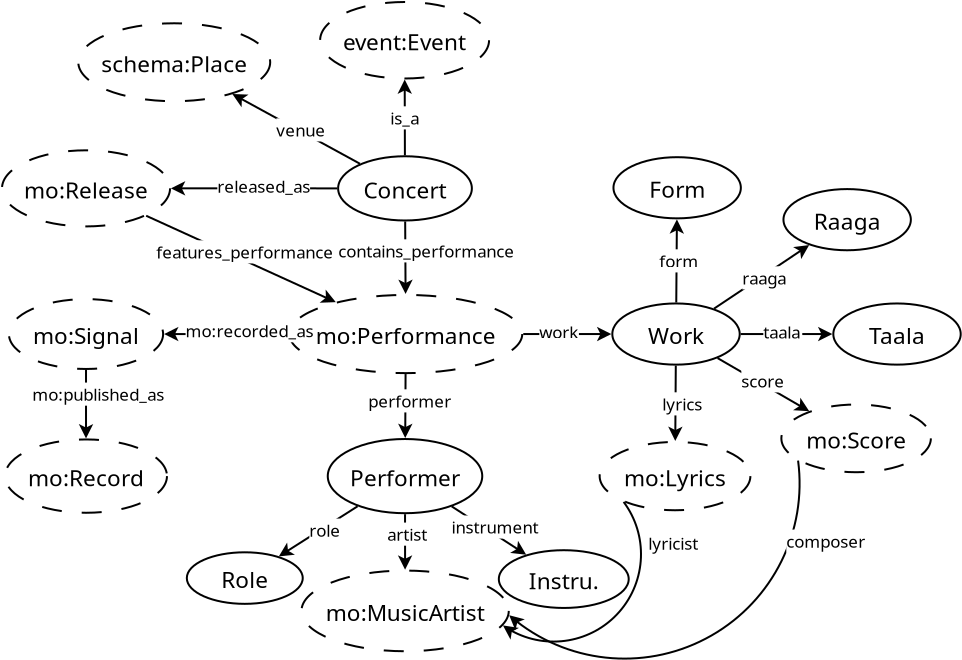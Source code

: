 <?xml version="1.0" encoding="UTF-8"?>
<dia:diagram xmlns:dia="http://www.lysator.liu.se/~alla/dia/">
  <dia:layer name="Background" visible="true" active="true">
    <dia:object type="Flowchart - Ellipse" version="0" id="O0">
      <dia:attribute name="obj_pos">
        <dia:point val="29.844,11.581"/>
      </dia:attribute>
      <dia:attribute name="obj_bb">
        <dia:rectangle val="29.794,11.531;36.333,14.724"/>
      </dia:attribute>
      <dia:attribute name="elem_corner">
        <dia:point val="29.844,11.581"/>
      </dia:attribute>
      <dia:attribute name="elem_width">
        <dia:real val="6.439"/>
      </dia:attribute>
      <dia:attribute name="elem_height">
        <dia:real val="3.093"/>
      </dia:attribute>
      <dia:attribute name="border_width">
        <dia:real val="0.1"/>
      </dia:attribute>
      <dia:attribute name="show_background">
        <dia:boolean val="true"/>
      </dia:attribute>
      <dia:attribute name="padding">
        <dia:real val="0.354"/>
      </dia:attribute>
      <dia:attribute name="text">
        <dia:composite type="text">
          <dia:attribute name="string">
            <dia:string>#Concert#</dia:string>
          </dia:attribute>
          <dia:attribute name="font">
            <dia:font family="Linux Libertine" style="0" name="Courier"/>
          </dia:attribute>
          <dia:attribute name="height">
            <dia:real val="1.411"/>
          </dia:attribute>
          <dia:attribute name="pos">
            <dia:point val="33.063,13.432"/>
          </dia:attribute>
          <dia:attribute name="color">
            <dia:color val="#000000"/>
          </dia:attribute>
          <dia:attribute name="alignment">
            <dia:enum val="1"/>
          </dia:attribute>
        </dia:composite>
      </dia:attribute>
    </dia:object>
    <dia:object type="Flowchart - Ellipse" version="0" id="O1">
      <dia:attribute name="obj_pos">
        <dia:point val="29.515,25.81"/>
      </dia:attribute>
      <dia:attribute name="obj_bb">
        <dia:rectangle val="29.465,25.76;36.663,29.269"/>
      </dia:attribute>
      <dia:attribute name="elem_corner">
        <dia:point val="29.515,25.81"/>
      </dia:attribute>
      <dia:attribute name="elem_width">
        <dia:real val="7.098"/>
      </dia:attribute>
      <dia:attribute name="elem_height">
        <dia:real val="3.409"/>
      </dia:attribute>
      <dia:attribute name="border_width">
        <dia:real val="0.1"/>
      </dia:attribute>
      <dia:attribute name="show_background">
        <dia:boolean val="true"/>
      </dia:attribute>
      <dia:attribute name="padding">
        <dia:real val="0.354"/>
      </dia:attribute>
      <dia:attribute name="text">
        <dia:composite type="text">
          <dia:attribute name="string">
            <dia:string>#Performer#</dia:string>
          </dia:attribute>
          <dia:attribute name="font">
            <dia:font family="Linux Libertine" style="0" name="Courier"/>
          </dia:attribute>
          <dia:attribute name="height">
            <dia:real val="1.411"/>
          </dia:attribute>
          <dia:attribute name="pos">
            <dia:point val="33.064,27.819"/>
          </dia:attribute>
          <dia:attribute name="color">
            <dia:color val="#000000"/>
          </dia:attribute>
          <dia:attribute name="alignment">
            <dia:enum val="1"/>
          </dia:attribute>
        </dia:composite>
      </dia:attribute>
    </dia:object>
    <dia:object type="Flowchart - Ellipse" version="0" id="O2">
      <dia:attribute name="obj_pos">
        <dia:point val="13.38,18.72"/>
      </dia:attribute>
      <dia:attribute name="obj_bb">
        <dia:rectangle val="13.33,18.67;20.9,22.152"/>
      </dia:attribute>
      <dia:attribute name="elem_corner">
        <dia:point val="13.38,18.72"/>
      </dia:attribute>
      <dia:attribute name="elem_width">
        <dia:real val="7.469"/>
      </dia:attribute>
      <dia:attribute name="elem_height">
        <dia:real val="3.383"/>
      </dia:attribute>
      <dia:attribute name="border_width">
        <dia:real val="0.1"/>
      </dia:attribute>
      <dia:attribute name="show_background">
        <dia:boolean val="true"/>
      </dia:attribute>
      <dia:attribute name="line_style">
        <dia:enum val="1"/>
      </dia:attribute>
      <dia:attribute name="padding">
        <dia:real val="0.354"/>
      </dia:attribute>
      <dia:attribute name="text">
        <dia:composite type="text">
          <dia:attribute name="string">
            <dia:string>#mo:Signal#</dia:string>
          </dia:attribute>
          <dia:attribute name="font">
            <dia:font family="Linux Libertine" style="0" name="Courier"/>
          </dia:attribute>
          <dia:attribute name="height">
            <dia:real val="1.411"/>
          </dia:attribute>
          <dia:attribute name="pos">
            <dia:point val="17.115,20.716"/>
          </dia:attribute>
          <dia:attribute name="color">
            <dia:color val="#000000"/>
          </dia:attribute>
          <dia:attribute name="alignment">
            <dia:enum val="1"/>
          </dia:attribute>
        </dia:composite>
      </dia:attribute>
    </dia:object>
    <dia:object type="Flowchart - Ellipse" version="0" id="O3">
      <dia:attribute name="obj_pos">
        <dia:point val="13.302,11.4"/>
      </dia:attribute>
      <dia:attribute name="obj_bb">
        <dia:rectangle val="13.252,11.351;20.978,14.904"/>
      </dia:attribute>
      <dia:attribute name="elem_corner">
        <dia:point val="13.302,11.4"/>
      </dia:attribute>
      <dia:attribute name="elem_width">
        <dia:real val="7.626"/>
      </dia:attribute>
      <dia:attribute name="elem_height">
        <dia:real val="3.454"/>
      </dia:attribute>
      <dia:attribute name="border_width">
        <dia:real val="0.1"/>
      </dia:attribute>
      <dia:attribute name="show_background">
        <dia:boolean val="true"/>
      </dia:attribute>
      <dia:attribute name="line_style">
        <dia:enum val="1"/>
      </dia:attribute>
      <dia:attribute name="padding">
        <dia:real val="0.354"/>
      </dia:attribute>
      <dia:attribute name="text">
        <dia:composite type="text">
          <dia:attribute name="string">
            <dia:string>#mo:Release#</dia:string>
          </dia:attribute>
          <dia:attribute name="font">
            <dia:font family="Linux Libertine" style="0" name="Courier"/>
          </dia:attribute>
          <dia:attribute name="height">
            <dia:real val="1.411"/>
          </dia:attribute>
          <dia:attribute name="pos">
            <dia:point val="17.115,13.432"/>
          </dia:attribute>
          <dia:attribute name="color">
            <dia:color val="#000000"/>
          </dia:attribute>
          <dia:attribute name="alignment">
            <dia:enum val="1"/>
          </dia:attribute>
        </dia:composite>
      </dia:attribute>
    </dia:object>
    <dia:object type="Flowchart - Ellipse" version="0" id="O4">
      <dia:attribute name="obj_pos">
        <dia:point val="42.83,25.823"/>
      </dia:attribute>
      <dia:attribute name="obj_bb">
        <dia:rectangle val="42.78,25.773;50.349,29.256"/>
      </dia:attribute>
      <dia:attribute name="elem_corner">
        <dia:point val="42.83,25.823"/>
      </dia:attribute>
      <dia:attribute name="elem_width">
        <dia:real val="7.469"/>
      </dia:attribute>
      <dia:attribute name="elem_height">
        <dia:real val="3.383"/>
      </dia:attribute>
      <dia:attribute name="border_width">
        <dia:real val="0.1"/>
      </dia:attribute>
      <dia:attribute name="show_background">
        <dia:boolean val="true"/>
      </dia:attribute>
      <dia:attribute name="line_style">
        <dia:enum val="1"/>
      </dia:attribute>
      <dia:attribute name="padding">
        <dia:real val="0.354"/>
      </dia:attribute>
      <dia:attribute name="text">
        <dia:composite type="text">
          <dia:attribute name="string">
            <dia:string>#mo:Lyrics#</dia:string>
          </dia:attribute>
          <dia:attribute name="font">
            <dia:font family="Linux Libertine" style="0" name="Courier"/>
          </dia:attribute>
          <dia:attribute name="height">
            <dia:real val="1.411"/>
          </dia:attribute>
          <dia:attribute name="pos">
            <dia:point val="46.565,27.819"/>
          </dia:attribute>
          <dia:attribute name="color">
            <dia:color val="#000000"/>
          </dia:attribute>
          <dia:attribute name="alignment">
            <dia:enum val="1"/>
          </dia:attribute>
        </dia:composite>
      </dia:attribute>
    </dia:object>
    <dia:object type="Flowchart - Ellipse" version="0" id="O5">
      <dia:attribute name="obj_pos">
        <dia:point val="51.885,23.936"/>
      </dia:attribute>
      <dia:attribute name="obj_bb">
        <dia:rectangle val="51.835,23.886;59.404,27.369"/>
      </dia:attribute>
      <dia:attribute name="elem_corner">
        <dia:point val="51.885,23.936"/>
      </dia:attribute>
      <dia:attribute name="elem_width">
        <dia:real val="7.469"/>
      </dia:attribute>
      <dia:attribute name="elem_height">
        <dia:real val="3.383"/>
      </dia:attribute>
      <dia:attribute name="border_width">
        <dia:real val="0.1"/>
      </dia:attribute>
      <dia:attribute name="show_background">
        <dia:boolean val="true"/>
      </dia:attribute>
      <dia:attribute name="line_style">
        <dia:enum val="1"/>
      </dia:attribute>
      <dia:attribute name="padding">
        <dia:real val="0.354"/>
      </dia:attribute>
      <dia:attribute name="text">
        <dia:composite type="text">
          <dia:attribute name="string">
            <dia:string>#mo:Score#</dia:string>
          </dia:attribute>
          <dia:attribute name="font">
            <dia:font family="Linux Libertine" style="0" name="Courier"/>
          </dia:attribute>
          <dia:attribute name="height">
            <dia:real val="1.411"/>
          </dia:attribute>
          <dia:attribute name="pos">
            <dia:point val="55.62,25.932"/>
          </dia:attribute>
          <dia:attribute name="color">
            <dia:color val="#000000"/>
          </dia:attribute>
          <dia:attribute name="alignment">
            <dia:enum val="1"/>
          </dia:attribute>
        </dia:composite>
      </dia:attribute>
    </dia:object>
    <dia:object type="Flowchart - Ellipse" version="0" id="O6">
      <dia:attribute name="obj_pos">
        <dia:point val="54.48,18.882"/>
      </dia:attribute>
      <dia:attribute name="obj_bb">
        <dia:rectangle val="54.43,18.832;60.899,21.991"/>
      </dia:attribute>
      <dia:attribute name="elem_corner">
        <dia:point val="54.48,18.882"/>
      </dia:attribute>
      <dia:attribute name="elem_width">
        <dia:real val="6.369"/>
      </dia:attribute>
      <dia:attribute name="elem_height">
        <dia:real val="3.059"/>
      </dia:attribute>
      <dia:attribute name="border_width">
        <dia:real val="0.1"/>
      </dia:attribute>
      <dia:attribute name="show_background">
        <dia:boolean val="true"/>
      </dia:attribute>
      <dia:attribute name="padding">
        <dia:real val="0.354"/>
      </dia:attribute>
      <dia:attribute name="text">
        <dia:composite type="text">
          <dia:attribute name="string">
            <dia:string>#Taala#</dia:string>
          </dia:attribute>
          <dia:attribute name="font">
            <dia:font family="Linux Libertine" style="0" name="Courier"/>
          </dia:attribute>
          <dia:attribute name="height">
            <dia:real val="1.411"/>
          </dia:attribute>
          <dia:attribute name="pos">
            <dia:point val="57.664,20.716"/>
          </dia:attribute>
          <dia:attribute name="color">
            <dia:color val="#000000"/>
          </dia:attribute>
          <dia:attribute name="alignment">
            <dia:enum val="1"/>
          </dia:attribute>
        </dia:composite>
      </dia:attribute>
    </dia:object>
    <dia:object type="Flowchart - Ellipse" version="0" id="O7">
      <dia:attribute name="obj_pos">
        <dia:point val="43.487,11.568"/>
      </dia:attribute>
      <dia:attribute name="obj_bb">
        <dia:rectangle val="43.437,11.518;49.906,14.677"/>
      </dia:attribute>
      <dia:attribute name="elem_corner">
        <dia:point val="43.487,11.568"/>
      </dia:attribute>
      <dia:attribute name="elem_width">
        <dia:real val="6.369"/>
      </dia:attribute>
      <dia:attribute name="elem_height">
        <dia:real val="3.059"/>
      </dia:attribute>
      <dia:attribute name="border_width">
        <dia:real val="0.1"/>
      </dia:attribute>
      <dia:attribute name="show_background">
        <dia:boolean val="true"/>
      </dia:attribute>
      <dia:attribute name="padding">
        <dia:real val="0.354"/>
      </dia:attribute>
      <dia:attribute name="text">
        <dia:composite type="text">
          <dia:attribute name="string">
            <dia:string>#Form#</dia:string>
          </dia:attribute>
          <dia:attribute name="font">
            <dia:font family="Linux Libertine" style="0" name="Courier"/>
          </dia:attribute>
          <dia:attribute name="height">
            <dia:real val="1.411"/>
          </dia:attribute>
          <dia:attribute name="pos">
            <dia:point val="46.672,13.402"/>
          </dia:attribute>
          <dia:attribute name="color">
            <dia:color val="#000000"/>
          </dia:attribute>
          <dia:attribute name="alignment">
            <dia:enum val="1"/>
          </dia:attribute>
        </dia:composite>
      </dia:attribute>
    </dia:object>
    <dia:object type="Flowchart - Ellipse" version="0" id="O8">
      <dia:attribute name="obj_pos">
        <dia:point val="51.987,13.163"/>
      </dia:attribute>
      <dia:attribute name="obj_bb">
        <dia:rectangle val="51.937,13.113;58.406,16.272"/>
      </dia:attribute>
      <dia:attribute name="elem_corner">
        <dia:point val="51.987,13.163"/>
      </dia:attribute>
      <dia:attribute name="elem_width">
        <dia:real val="6.369"/>
      </dia:attribute>
      <dia:attribute name="elem_height">
        <dia:real val="3.059"/>
      </dia:attribute>
      <dia:attribute name="border_width">
        <dia:real val="0.1"/>
      </dia:attribute>
      <dia:attribute name="show_background">
        <dia:boolean val="true"/>
      </dia:attribute>
      <dia:attribute name="padding">
        <dia:real val="0.354"/>
      </dia:attribute>
      <dia:attribute name="text">
        <dia:composite type="text">
          <dia:attribute name="string">
            <dia:string>#Raaga#</dia:string>
          </dia:attribute>
          <dia:attribute name="font">
            <dia:font family="Linux Libertine" style="0" name="Courier"/>
          </dia:attribute>
          <dia:attribute name="height">
            <dia:real val="1.411"/>
          </dia:attribute>
          <dia:attribute name="pos">
            <dia:point val="55.172,14.997"/>
          </dia:attribute>
          <dia:attribute name="color">
            <dia:color val="#000000"/>
          </dia:attribute>
          <dia:attribute name="alignment">
            <dia:enum val="1"/>
          </dia:attribute>
        </dia:composite>
      </dia:attribute>
    </dia:object>
    <dia:object type="Flowchart - Ellipse" version="0" id="O9">
      <dia:attribute name="obj_pos">
        <dia:point val="27.813,18.635"/>
      </dia:attribute>
      <dia:attribute name="obj_bb">
        <dia:rectangle val="27.763,18.585;38.443,22.237"/>
      </dia:attribute>
      <dia:attribute name="elem_corner">
        <dia:point val="27.813,18.635"/>
      </dia:attribute>
      <dia:attribute name="elem_width">
        <dia:real val="10.581"/>
      </dia:attribute>
      <dia:attribute name="elem_height">
        <dia:real val="3.552"/>
      </dia:attribute>
      <dia:attribute name="border_width">
        <dia:real val="0.1"/>
      </dia:attribute>
      <dia:attribute name="show_background">
        <dia:boolean val="true"/>
      </dia:attribute>
      <dia:attribute name="line_style">
        <dia:enum val="1"/>
      </dia:attribute>
      <dia:attribute name="padding">
        <dia:real val="0.354"/>
      </dia:attribute>
      <dia:attribute name="text">
        <dia:composite type="text">
          <dia:attribute name="string">
            <dia:string>#mo:Performance#</dia:string>
          </dia:attribute>
          <dia:attribute name="font">
            <dia:font family="Linux Libertine" style="0" name="Courier"/>
          </dia:attribute>
          <dia:attribute name="height">
            <dia:real val="1.411"/>
          </dia:attribute>
          <dia:attribute name="pos">
            <dia:point val="33.103,20.716"/>
          </dia:attribute>
          <dia:attribute name="color">
            <dia:color val="#000000"/>
          </dia:attribute>
          <dia:attribute name="alignment">
            <dia:enum val="1"/>
          </dia:attribute>
        </dia:composite>
      </dia:attribute>
    </dia:object>
    <dia:object type="Standard - Line" version="0" id="O10">
      <dia:attribute name="obj_pos">
        <dia:point val="33.072,14.722"/>
      </dia:attribute>
      <dia:attribute name="obj_bb">
        <dia:rectangle val="32.728,14.672;33.452,18.698"/>
      </dia:attribute>
      <dia:attribute name="conn_endpoints">
        <dia:point val="33.072,14.722"/>
        <dia:point val="33.093,18.586"/>
      </dia:attribute>
      <dia:attribute name="numcp">
        <dia:int val="1"/>
      </dia:attribute>
      <dia:attribute name="end_arrow">
        <dia:enum val="22"/>
      </dia:attribute>
      <dia:attribute name="end_arrow_length">
        <dia:real val="0.5"/>
      </dia:attribute>
      <dia:attribute name="end_arrow_width">
        <dia:real val="0.5"/>
      </dia:attribute>
      <dia:connections>
        <dia:connection handle="0" to="O0" connection="16"/>
        <dia:connection handle="1" to="O9" connection="16"/>
      </dia:connections>
    </dia:object>
    <dia:object type="Standard - Line" version="0" id="O11">
      <dia:attribute name="obj_pos">
        <dia:point val="33.093,22.236"/>
      </dia:attribute>
      <dia:attribute name="obj_bb">
        <dia:rectangle val="32.715,22.186;33.439,25.875"/>
      </dia:attribute>
      <dia:attribute name="conn_endpoints">
        <dia:point val="33.093,22.236"/>
        <dia:point val="33.074,25.763"/>
      </dia:attribute>
      <dia:attribute name="numcp">
        <dia:int val="1"/>
      </dia:attribute>
      <dia:attribute name="end_arrow">
        <dia:enum val="22"/>
      </dia:attribute>
      <dia:attribute name="end_arrow_length">
        <dia:real val="0.5"/>
      </dia:attribute>
      <dia:attribute name="end_arrow_width">
        <dia:real val="0.5"/>
      </dia:attribute>
      <dia:connections>
        <dia:connection handle="0" to="O9" connection="16"/>
        <dia:connection handle="1" to="O1" connection="16"/>
      </dia:connections>
    </dia:object>
    <dia:object type="Flowchart - Ellipse" version="0" id="O12">
      <dia:attribute name="obj_pos">
        <dia:point val="43.43,18.882"/>
      </dia:attribute>
      <dia:attribute name="obj_bb">
        <dia:rectangle val="43.38,18.832;49.849,21.991"/>
      </dia:attribute>
      <dia:attribute name="elem_corner">
        <dia:point val="43.43,18.882"/>
      </dia:attribute>
      <dia:attribute name="elem_width">
        <dia:real val="6.369"/>
      </dia:attribute>
      <dia:attribute name="elem_height">
        <dia:real val="3.059"/>
      </dia:attribute>
      <dia:attribute name="border_width">
        <dia:real val="0.1"/>
      </dia:attribute>
      <dia:attribute name="show_background">
        <dia:boolean val="true"/>
      </dia:attribute>
      <dia:attribute name="padding">
        <dia:real val="0.354"/>
      </dia:attribute>
      <dia:attribute name="text">
        <dia:composite type="text">
          <dia:attribute name="string">
            <dia:string>#Work#</dia:string>
          </dia:attribute>
          <dia:attribute name="font">
            <dia:font family="Linux Libertine" style="0" name="Courier"/>
          </dia:attribute>
          <dia:attribute name="height">
            <dia:real val="1.411"/>
          </dia:attribute>
          <dia:attribute name="pos">
            <dia:point val="46.614,20.716"/>
          </dia:attribute>
          <dia:attribute name="color">
            <dia:color val="#000000"/>
          </dia:attribute>
          <dia:attribute name="alignment">
            <dia:enum val="1"/>
          </dia:attribute>
        </dia:composite>
      </dia:attribute>
    </dia:object>
    <dia:object type="Standard - Line" version="0" id="O13">
      <dia:attribute name="obj_pos">
        <dia:point val="46.603,21.99"/>
      </dia:attribute>
      <dia:attribute name="obj_bb">
        <dia:rectangle val="46.219,21.94;46.943,25.885"/>
      </dia:attribute>
      <dia:attribute name="conn_endpoints">
        <dia:point val="46.603,21.99"/>
        <dia:point val="46.577,25.773"/>
      </dia:attribute>
      <dia:attribute name="numcp">
        <dia:int val="1"/>
      </dia:attribute>
      <dia:attribute name="end_arrow">
        <dia:enum val="22"/>
      </dia:attribute>
      <dia:attribute name="end_arrow_length">
        <dia:real val="0.5"/>
      </dia:attribute>
      <dia:attribute name="end_arrow_width">
        <dia:real val="0.5"/>
      </dia:attribute>
      <dia:connections>
        <dia:connection handle="0" to="O12" connection="16"/>
        <dia:connection handle="1" to="O4" connection="16"/>
      </dia:connections>
    </dia:object>
    <dia:object type="Standard - Line" version="0" id="O14">
      <dia:attribute name="obj_pos">
        <dia:point val="48.69,21.614"/>
      </dia:attribute>
      <dia:attribute name="obj_bb">
        <dia:rectangle val="48.622,21.545;53.375,24.34"/>
      </dia:attribute>
      <dia:attribute name="conn_endpoints">
        <dia:point val="48.69,21.614"/>
        <dia:point val="53.278,24.271"/>
      </dia:attribute>
      <dia:attribute name="numcp">
        <dia:int val="1"/>
      </dia:attribute>
      <dia:attribute name="end_arrow">
        <dia:enum val="22"/>
      </dia:attribute>
      <dia:attribute name="end_arrow_length">
        <dia:real val="0.5"/>
      </dia:attribute>
      <dia:attribute name="end_arrow_width">
        <dia:real val="0.5"/>
      </dia:attribute>
      <dia:connections>
        <dia:connection handle="0" to="O12" connection="16"/>
        <dia:connection handle="1" to="O5" connection="16"/>
      </dia:connections>
    </dia:object>
    <dia:object type="Standard - Line" version="0" id="O15">
      <dia:attribute name="obj_pos">
        <dia:point val="48.514,19.142"/>
      </dia:attribute>
      <dia:attribute name="obj_bb">
        <dia:rectangle val="48.445,15.892;53.365,19.211"/>
      </dia:attribute>
      <dia:attribute name="conn_endpoints">
        <dia:point val="48.514,19.142"/>
        <dia:point val="53.272,15.962"/>
      </dia:attribute>
      <dia:attribute name="numcp">
        <dia:int val="1"/>
      </dia:attribute>
      <dia:attribute name="end_arrow">
        <dia:enum val="22"/>
      </dia:attribute>
      <dia:attribute name="end_arrow_length">
        <dia:real val="0.5"/>
      </dia:attribute>
      <dia:attribute name="end_arrow_width">
        <dia:real val="0.5"/>
      </dia:attribute>
      <dia:connections>
        <dia:connection handle="0" to="O12" connection="16"/>
        <dia:connection handle="1" to="O8" connection="16"/>
      </dia:connections>
    </dia:object>
    <dia:object type="Standard - Line" version="0" id="O16">
      <dia:attribute name="obj_pos">
        <dia:point val="49.847,20.411"/>
      </dia:attribute>
      <dia:attribute name="obj_bb">
        <dia:rectangle val="49.797,20.049;54.543,20.773"/>
      </dia:attribute>
      <dia:attribute name="conn_endpoints">
        <dia:point val="49.847,20.411"/>
        <dia:point val="54.431,20.411"/>
      </dia:attribute>
      <dia:attribute name="numcp">
        <dia:int val="1"/>
      </dia:attribute>
      <dia:attribute name="end_arrow">
        <dia:enum val="22"/>
      </dia:attribute>
      <dia:attribute name="end_arrow_length">
        <dia:real val="0.5"/>
      </dia:attribute>
      <dia:attribute name="end_arrow_width">
        <dia:real val="0.5"/>
      </dia:attribute>
      <dia:connections>
        <dia:connection handle="0" to="O12" connection="16"/>
        <dia:connection handle="1" to="O6" connection="16"/>
      </dia:connections>
    </dia:object>
    <dia:object type="Standard - Line" version="0" id="O17">
      <dia:attribute name="obj_pos">
        <dia:point val="46.627,18.832"/>
      </dia:attribute>
      <dia:attribute name="obj_bb">
        <dia:rectangle val="46.293,14.565;47.016,18.882"/>
      </dia:attribute>
      <dia:attribute name="conn_endpoints">
        <dia:point val="46.627,18.832"/>
        <dia:point val="46.659,14.677"/>
      </dia:attribute>
      <dia:attribute name="numcp">
        <dia:int val="1"/>
      </dia:attribute>
      <dia:attribute name="end_arrow">
        <dia:enum val="22"/>
      </dia:attribute>
      <dia:attribute name="end_arrow_length">
        <dia:real val="0.5"/>
      </dia:attribute>
      <dia:attribute name="end_arrow_width">
        <dia:real val="0.5"/>
      </dia:attribute>
      <dia:connections>
        <dia:connection handle="0" to="O12" connection="16"/>
        <dia:connection handle="1" to="O7" connection="16"/>
      </dia:connections>
    </dia:object>
    <dia:object type="Standard - Line" version="0" id="O18">
      <dia:attribute name="obj_pos">
        <dia:point val="27.763,20.411"/>
      </dia:attribute>
      <dia:attribute name="obj_bb">
        <dia:rectangle val="20.788,20.049;27.813,20.773"/>
      </dia:attribute>
      <dia:attribute name="conn_endpoints">
        <dia:point val="27.763,20.411"/>
        <dia:point val="20.9,20.411"/>
      </dia:attribute>
      <dia:attribute name="numcp">
        <dia:int val="1"/>
      </dia:attribute>
      <dia:attribute name="end_arrow">
        <dia:enum val="22"/>
      </dia:attribute>
      <dia:attribute name="end_arrow_length">
        <dia:real val="0.5"/>
      </dia:attribute>
      <dia:attribute name="end_arrow_width">
        <dia:real val="0.5"/>
      </dia:attribute>
      <dia:connections>
        <dia:connection handle="0" to="O9" connection="16"/>
        <dia:connection handle="1" to="O2" connection="16"/>
      </dia:connections>
    </dia:object>
    <dia:object type="Standard - Line" version="0" id="O19">
      <dia:attribute name="obj_pos">
        <dia:point val="29.794,13.127"/>
      </dia:attribute>
      <dia:attribute name="obj_bb">
        <dia:rectangle val="20.866,12.765;29.844,13.489"/>
      </dia:attribute>
      <dia:attribute name="conn_endpoints">
        <dia:point val="29.794,13.127"/>
        <dia:point val="20.978,13.127"/>
      </dia:attribute>
      <dia:attribute name="numcp">
        <dia:int val="1"/>
      </dia:attribute>
      <dia:attribute name="end_arrow">
        <dia:enum val="22"/>
      </dia:attribute>
      <dia:attribute name="end_arrow_length">
        <dia:real val="0.5"/>
      </dia:attribute>
      <dia:attribute name="end_arrow_width">
        <dia:real val="0.5"/>
      </dia:attribute>
      <dia:connections>
        <dia:connection handle="0" to="O0" connection="16"/>
        <dia:connection handle="1" to="O3" connection="16"/>
      </dia:connections>
    </dia:object>
    <dia:object type="Standard - Line" version="0" id="O20">
      <dia:attribute name="obj_pos">
        <dia:point val="38.442,20.411"/>
      </dia:attribute>
      <dia:attribute name="obj_bb">
        <dia:rectangle val="38.392,20.049;43.491,20.773"/>
      </dia:attribute>
      <dia:attribute name="conn_endpoints">
        <dia:point val="38.442,20.411"/>
        <dia:point val="43.38,20.411"/>
      </dia:attribute>
      <dia:attribute name="numcp">
        <dia:int val="1"/>
      </dia:attribute>
      <dia:attribute name="end_arrow">
        <dia:enum val="22"/>
      </dia:attribute>
      <dia:attribute name="end_arrow_length">
        <dia:real val="0.5"/>
      </dia:attribute>
      <dia:attribute name="end_arrow_width">
        <dia:real val="0.5"/>
      </dia:attribute>
      <dia:connections>
        <dia:connection handle="0" to="O9" connection="16"/>
        <dia:connection handle="1" to="O12" connection="16"/>
      </dia:connections>
    </dia:object>
    <dia:object type="Flowchart - Ellipse" version="0" id="O21">
      <dia:attribute name="obj_pos">
        <dia:point val="13.38,25.823"/>
      </dia:attribute>
      <dia:attribute name="obj_bb">
        <dia:rectangle val="13.33,25.773;20.9,29.256"/>
      </dia:attribute>
      <dia:attribute name="elem_corner">
        <dia:point val="13.38,25.823"/>
      </dia:attribute>
      <dia:attribute name="elem_width">
        <dia:real val="7.469"/>
      </dia:attribute>
      <dia:attribute name="elem_height">
        <dia:real val="3.383"/>
      </dia:attribute>
      <dia:attribute name="border_width">
        <dia:real val="0.1"/>
      </dia:attribute>
      <dia:attribute name="show_background">
        <dia:boolean val="true"/>
      </dia:attribute>
      <dia:attribute name="line_style">
        <dia:enum val="1"/>
      </dia:attribute>
      <dia:attribute name="padding">
        <dia:real val="0.354"/>
      </dia:attribute>
      <dia:attribute name="text">
        <dia:composite type="text">
          <dia:attribute name="string">
            <dia:string>#mo:Record#</dia:string>
          </dia:attribute>
          <dia:attribute name="font">
            <dia:font family="Linux Libertine" style="0" name="Courier"/>
          </dia:attribute>
          <dia:attribute name="height">
            <dia:real val="1.411"/>
          </dia:attribute>
          <dia:attribute name="pos">
            <dia:point val="17.115,27.819"/>
          </dia:attribute>
          <dia:attribute name="color">
            <dia:color val="#000000"/>
          </dia:attribute>
          <dia:attribute name="alignment">
            <dia:enum val="1"/>
          </dia:attribute>
        </dia:composite>
      </dia:attribute>
    </dia:object>
    <dia:object type="Standard - Line" version="0" id="O22">
      <dia:attribute name="obj_pos">
        <dia:point val="17.115,22.153"/>
      </dia:attribute>
      <dia:attribute name="obj_bb">
        <dia:rectangle val="16.753,22.103;17.477,25.885"/>
      </dia:attribute>
      <dia:attribute name="conn_endpoints">
        <dia:point val="17.115,22.153"/>
        <dia:point val="17.115,25.773"/>
      </dia:attribute>
      <dia:attribute name="numcp">
        <dia:int val="1"/>
      </dia:attribute>
      <dia:attribute name="end_arrow">
        <dia:enum val="22"/>
      </dia:attribute>
      <dia:attribute name="end_arrow_length">
        <dia:real val="0.5"/>
      </dia:attribute>
      <dia:attribute name="end_arrow_width">
        <dia:real val="0.5"/>
      </dia:attribute>
      <dia:connections>
        <dia:connection handle="0" to="O2" connection="16"/>
        <dia:connection handle="1" to="O21" connection="16"/>
      </dia:connections>
    </dia:object>
    <dia:object type="Standard - Text" version="1" id="O23">
      <dia:attribute name="obj_pos">
        <dia:point val="22.093,20.574"/>
      </dia:attribute>
      <dia:attribute name="obj_bb">
        <dia:rectangle val="22.093,19.817;27.545,20.782"/>
      </dia:attribute>
      <dia:attribute name="text">
        <dia:composite type="text">
          <dia:attribute name="string">
            <dia:string>#mo:recorded_as#</dia:string>
          </dia:attribute>
          <dia:attribute name="font">
            <dia:font family="Linux Libertine" style="0" name="Courier"/>
          </dia:attribute>
          <dia:attribute name="height">
            <dia:real val="1.058"/>
          </dia:attribute>
          <dia:attribute name="pos">
            <dia:point val="22.093,20.574"/>
          </dia:attribute>
          <dia:attribute name="color">
            <dia:color val="#000000"/>
          </dia:attribute>
          <dia:attribute name="alignment">
            <dia:enum val="0"/>
          </dia:attribute>
        </dia:composite>
      </dia:attribute>
      <dia:attribute name="valign">
        <dia:enum val="3"/>
      </dia:attribute>
      <dia:attribute name="fill_color">
        <dia:color val="#ffffff"/>
      </dia:attribute>
      <dia:attribute name="show_background">
        <dia:boolean val="true"/>
      </dia:attribute>
    </dia:object>
    <dia:object type="Standard - Text" version="1" id="O24">
      <dia:attribute name="obj_pos">
        <dia:point val="14.43,23.743"/>
      </dia:attribute>
      <dia:attribute name="obj_bb">
        <dia:rectangle val="14.43,22.985;20.212,23.95"/>
      </dia:attribute>
      <dia:attribute name="text">
        <dia:composite type="text">
          <dia:attribute name="string">
            <dia:string>#mo:published_as#</dia:string>
          </dia:attribute>
          <dia:attribute name="font">
            <dia:font family="Linux Libertine" style="0" name="Courier"/>
          </dia:attribute>
          <dia:attribute name="height">
            <dia:real val="1.058"/>
          </dia:attribute>
          <dia:attribute name="pos">
            <dia:point val="14.43,23.743"/>
          </dia:attribute>
          <dia:attribute name="color">
            <dia:color val="#000000"/>
          </dia:attribute>
          <dia:attribute name="alignment">
            <dia:enum val="0"/>
          </dia:attribute>
        </dia:composite>
      </dia:attribute>
      <dia:attribute name="valign">
        <dia:enum val="3"/>
      </dia:attribute>
      <dia:attribute name="fill_color">
        <dia:color val="#ffffff"/>
      </dia:attribute>
      <dia:attribute name="show_background">
        <dia:boolean val="true"/>
      </dia:attribute>
    </dia:object>
    <dia:object type="Standard - Text" version="1" id="O25">
      <dia:attribute name="obj_pos">
        <dia:point val="23.68,13.343"/>
      </dia:attribute>
      <dia:attribute name="obj_bb">
        <dia:rectangle val="23.68,12.561;27.646,13.598"/>
      </dia:attribute>
      <dia:attribute name="text">
        <dia:composite type="text">
          <dia:attribute name="string">
            <dia:string>#released_as#</dia:string>
          </dia:attribute>
          <dia:attribute name="font">
            <dia:font family="Linux Libertine" style="0" name="Courier"/>
          </dia:attribute>
          <dia:attribute name="height">
            <dia:real val="1.058"/>
          </dia:attribute>
          <dia:attribute name="pos">
            <dia:point val="23.68,13.343"/>
          </dia:attribute>
          <dia:attribute name="color">
            <dia:color val="#000000"/>
          </dia:attribute>
          <dia:attribute name="alignment">
            <dia:enum val="0"/>
          </dia:attribute>
        </dia:composite>
      </dia:attribute>
      <dia:attribute name="valign">
        <dia:enum val="3"/>
      </dia:attribute>
      <dia:attribute name="fill_color">
        <dia:color val="#ffffff"/>
      </dia:attribute>
      <dia:attribute name="show_background">
        <dia:boolean val="true"/>
      </dia:attribute>
    </dia:object>
    <dia:object type="Flowchart - Ellipse" version="0" id="O26">
      <dia:attribute name="obj_pos">
        <dia:point val="29.118,3.944"/>
      </dia:attribute>
      <dia:attribute name="obj_bb">
        <dia:rectangle val="29.068,3.894;37.018,7.549"/>
      </dia:attribute>
      <dia:attribute name="elem_corner">
        <dia:point val="29.118,3.944"/>
      </dia:attribute>
      <dia:attribute name="elem_width">
        <dia:real val="7.851"/>
      </dia:attribute>
      <dia:attribute name="elem_height">
        <dia:real val="3.555"/>
      </dia:attribute>
      <dia:attribute name="border_width">
        <dia:real val="0.1"/>
      </dia:attribute>
      <dia:attribute name="show_background">
        <dia:boolean val="true"/>
      </dia:attribute>
      <dia:attribute name="line_style">
        <dia:enum val="1"/>
      </dia:attribute>
      <dia:attribute name="padding">
        <dia:real val="0.354"/>
      </dia:attribute>
      <dia:attribute name="text">
        <dia:composite type="text">
          <dia:attribute name="string">
            <dia:string>#event:Event#</dia:string>
          </dia:attribute>
          <dia:attribute name="font">
            <dia:font family="Linux Libertine" style="0" name="Courier"/>
          </dia:attribute>
          <dia:attribute name="height">
            <dia:real val="1.411"/>
          </dia:attribute>
          <dia:attribute name="pos">
            <dia:point val="33.043,6.026"/>
          </dia:attribute>
          <dia:attribute name="color">
            <dia:color val="#000000"/>
          </dia:attribute>
          <dia:attribute name="alignment">
            <dia:enum val="1"/>
          </dia:attribute>
        </dia:composite>
      </dia:attribute>
    </dia:object>
    <dia:object type="Standard - Line" version="0" id="O27">
      <dia:attribute name="obj_pos">
        <dia:point val="33.059,11.532"/>
      </dia:attribute>
      <dia:attribute name="obj_bb">
        <dia:rectangle val="32.688,7.437;33.411,11.582"/>
      </dia:attribute>
      <dia:attribute name="conn_endpoints">
        <dia:point val="33.059,11.532"/>
        <dia:point val="33.048,7.548"/>
      </dia:attribute>
      <dia:attribute name="numcp">
        <dia:int val="1"/>
      </dia:attribute>
      <dia:attribute name="end_arrow">
        <dia:enum val="22"/>
      </dia:attribute>
      <dia:attribute name="end_arrow_length">
        <dia:real val="0.5"/>
      </dia:attribute>
      <dia:attribute name="end_arrow_width">
        <dia:real val="0.5"/>
      </dia:attribute>
      <dia:connections>
        <dia:connection handle="0" to="O0" connection="16"/>
        <dia:connection handle="1" to="O26" connection="16"/>
      </dia:connections>
    </dia:object>
    <dia:object type="Standard - Text" version="1" id="O28">
      <dia:attribute name="obj_pos">
        <dia:point val="32.33,9.93"/>
      </dia:attribute>
      <dia:attribute name="obj_bb">
        <dia:rectangle val="32.33,9.173;33.69,10.138"/>
      </dia:attribute>
      <dia:attribute name="text">
        <dia:composite type="text">
          <dia:attribute name="string">
            <dia:string>#is_a#</dia:string>
          </dia:attribute>
          <dia:attribute name="font">
            <dia:font family="Linux Libertine" style="0" name="Courier"/>
          </dia:attribute>
          <dia:attribute name="height">
            <dia:real val="1.058"/>
          </dia:attribute>
          <dia:attribute name="pos">
            <dia:point val="32.33,9.93"/>
          </dia:attribute>
          <dia:attribute name="color">
            <dia:color val="#000000"/>
          </dia:attribute>
          <dia:attribute name="alignment">
            <dia:enum val="0"/>
          </dia:attribute>
        </dia:composite>
      </dia:attribute>
      <dia:attribute name="valign">
        <dia:enum val="3"/>
      </dia:attribute>
      <dia:attribute name="fill_color">
        <dia:color val="#ffffff"/>
      </dia:attribute>
      <dia:attribute name="show_background">
        <dia:boolean val="true"/>
      </dia:attribute>
    </dia:object>
    <dia:object type="Standard - Text" version="1" id="O29">
      <dia:attribute name="obj_pos">
        <dia:point val="29.73,16.58"/>
      </dia:attribute>
      <dia:attribute name="obj_bb">
        <dia:rectangle val="29.73,15.799;37.492,16.836"/>
      </dia:attribute>
      <dia:attribute name="text">
        <dia:composite type="text">
          <dia:attribute name="string">
            <dia:string>#contains_performance#</dia:string>
          </dia:attribute>
          <dia:attribute name="font">
            <dia:font family="Linux Libertine" style="0" name="Courier"/>
          </dia:attribute>
          <dia:attribute name="height">
            <dia:real val="1.058"/>
          </dia:attribute>
          <dia:attribute name="pos">
            <dia:point val="29.73,16.58"/>
          </dia:attribute>
          <dia:attribute name="color">
            <dia:color val="#000000"/>
          </dia:attribute>
          <dia:attribute name="alignment">
            <dia:enum val="0"/>
          </dia:attribute>
        </dia:composite>
      </dia:attribute>
      <dia:attribute name="valign">
        <dia:enum val="3"/>
      </dia:attribute>
      <dia:attribute name="fill_color">
        <dia:color val="#ffffff"/>
      </dia:attribute>
      <dia:attribute name="show_background">
        <dia:boolean val="true"/>
      </dia:attribute>
    </dia:object>
    <dia:object type="Standard - Text" version="1" id="O30">
      <dia:attribute name="obj_pos">
        <dia:point val="31.23,24.08"/>
      </dia:attribute>
      <dia:attribute name="obj_bb">
        <dia:rectangle val="31.23,23.323;34.735,24.288"/>
      </dia:attribute>
      <dia:attribute name="text">
        <dia:composite type="text">
          <dia:attribute name="string">
            <dia:string>#performer#</dia:string>
          </dia:attribute>
          <dia:attribute name="font">
            <dia:font family="Linux Libertine" style="0" name="Courier"/>
          </dia:attribute>
          <dia:attribute name="height">
            <dia:real val="1.058"/>
          </dia:attribute>
          <dia:attribute name="pos">
            <dia:point val="31.23,24.08"/>
          </dia:attribute>
          <dia:attribute name="color">
            <dia:color val="#000000"/>
          </dia:attribute>
          <dia:attribute name="alignment">
            <dia:enum val="0"/>
          </dia:attribute>
        </dia:composite>
      </dia:attribute>
      <dia:attribute name="valign">
        <dia:enum val="3"/>
      </dia:attribute>
      <dia:attribute name="fill_color">
        <dia:color val="#ffffff"/>
      </dia:attribute>
      <dia:attribute name="show_background">
        <dia:boolean val="true"/>
      </dia:attribute>
    </dia:object>
    <dia:object type="Standard - Text" version="1" id="O31">
      <dia:attribute name="obj_pos">
        <dia:point val="49.88,23.08"/>
      </dia:attribute>
      <dia:attribute name="obj_bb">
        <dia:rectangle val="49.88,22.323;51.685,23.288"/>
      </dia:attribute>
      <dia:attribute name="text">
        <dia:composite type="text">
          <dia:attribute name="string">
            <dia:string>#score#</dia:string>
          </dia:attribute>
          <dia:attribute name="font">
            <dia:font family="Linux Libertine" style="0" name="Courier"/>
          </dia:attribute>
          <dia:attribute name="height">
            <dia:real val="1.058"/>
          </dia:attribute>
          <dia:attribute name="pos">
            <dia:point val="49.88,23.08"/>
          </dia:attribute>
          <dia:attribute name="color">
            <dia:color val="#000000"/>
          </dia:attribute>
          <dia:attribute name="alignment">
            <dia:enum val="0"/>
          </dia:attribute>
        </dia:composite>
      </dia:attribute>
      <dia:attribute name="valign">
        <dia:enum val="3"/>
      </dia:attribute>
      <dia:attribute name="fill_color">
        <dia:color val="#ffffff"/>
      </dia:attribute>
      <dia:attribute name="show_background">
        <dia:boolean val="true"/>
      </dia:attribute>
    </dia:object>
    <dia:object type="Standard - Text" version="1" id="O32">
      <dia:attribute name="obj_pos">
        <dia:point val="49.93,17.93"/>
      </dia:attribute>
      <dia:attribute name="obj_bb">
        <dia:rectangle val="49.93,17.173;51.832,18.138"/>
      </dia:attribute>
      <dia:attribute name="text">
        <dia:composite type="text">
          <dia:attribute name="string">
            <dia:string>#raaga#</dia:string>
          </dia:attribute>
          <dia:attribute name="font">
            <dia:font family="Linux Libertine" style="0" name="Courier"/>
          </dia:attribute>
          <dia:attribute name="height">
            <dia:real val="1.058"/>
          </dia:attribute>
          <dia:attribute name="pos">
            <dia:point val="49.93,17.93"/>
          </dia:attribute>
          <dia:attribute name="color">
            <dia:color val="#000000"/>
          </dia:attribute>
          <dia:attribute name="alignment">
            <dia:enum val="0"/>
          </dia:attribute>
        </dia:composite>
      </dia:attribute>
      <dia:attribute name="valign">
        <dia:enum val="3"/>
      </dia:attribute>
      <dia:attribute name="fill_color">
        <dia:color val="#ffffff"/>
      </dia:attribute>
      <dia:attribute name="show_background">
        <dia:boolean val="true"/>
      </dia:attribute>
    </dia:object>
    <dia:object type="Standard - Text" version="1" id="O33">
      <dia:attribute name="obj_pos">
        <dia:point val="50.98,20.63"/>
      </dia:attribute>
      <dia:attribute name="obj_bb">
        <dia:rectangle val="50.98,19.873;52.632,20.838"/>
      </dia:attribute>
      <dia:attribute name="text">
        <dia:composite type="text">
          <dia:attribute name="string">
            <dia:string>#taala#</dia:string>
          </dia:attribute>
          <dia:attribute name="font">
            <dia:font family="Linux Libertine" style="0" name="Courier"/>
          </dia:attribute>
          <dia:attribute name="height">
            <dia:real val="1.058"/>
          </dia:attribute>
          <dia:attribute name="pos">
            <dia:point val="50.98,20.63"/>
          </dia:attribute>
          <dia:attribute name="color">
            <dia:color val="#000000"/>
          </dia:attribute>
          <dia:attribute name="alignment">
            <dia:enum val="0"/>
          </dia:attribute>
        </dia:composite>
      </dia:attribute>
      <dia:attribute name="valign">
        <dia:enum val="3"/>
      </dia:attribute>
      <dia:attribute name="fill_color">
        <dia:color val="#ffffff"/>
      </dia:attribute>
      <dia:attribute name="show_background">
        <dia:boolean val="true"/>
      </dia:attribute>
    </dia:object>
    <dia:object type="Standard - Text" version="1" id="O34">
      <dia:attribute name="obj_pos">
        <dia:point val="45.78,17.08"/>
      </dia:attribute>
      <dia:attribute name="obj_bb">
        <dia:rectangle val="45.78,16.323;47.455,17.288"/>
      </dia:attribute>
      <dia:attribute name="text">
        <dia:composite type="text">
          <dia:attribute name="string">
            <dia:string>#form#</dia:string>
          </dia:attribute>
          <dia:attribute name="font">
            <dia:font family="Linux Libertine" style="0" name="Courier"/>
          </dia:attribute>
          <dia:attribute name="height">
            <dia:real val="1.058"/>
          </dia:attribute>
          <dia:attribute name="pos">
            <dia:point val="45.78,17.08"/>
          </dia:attribute>
          <dia:attribute name="color">
            <dia:color val="#000000"/>
          </dia:attribute>
          <dia:attribute name="alignment">
            <dia:enum val="0"/>
          </dia:attribute>
        </dia:composite>
      </dia:attribute>
      <dia:attribute name="valign">
        <dia:enum val="3"/>
      </dia:attribute>
      <dia:attribute name="fill_color">
        <dia:color val="#ffffff"/>
      </dia:attribute>
      <dia:attribute name="show_background">
        <dia:boolean val="true"/>
      </dia:attribute>
    </dia:object>
    <dia:object type="Standard - Text" version="1" id="O35">
      <dia:attribute name="obj_pos">
        <dia:point val="45.93,24.23"/>
      </dia:attribute>
      <dia:attribute name="obj_bb">
        <dia:rectangle val="45.93,23.473;47.825,24.438"/>
      </dia:attribute>
      <dia:attribute name="text">
        <dia:composite type="text">
          <dia:attribute name="string">
            <dia:string>#lyrics#</dia:string>
          </dia:attribute>
          <dia:attribute name="font">
            <dia:font family="Linux Libertine" style="0" name="Courier"/>
          </dia:attribute>
          <dia:attribute name="height">
            <dia:real val="1.058"/>
          </dia:attribute>
          <dia:attribute name="pos">
            <dia:point val="45.93,24.23"/>
          </dia:attribute>
          <dia:attribute name="color">
            <dia:color val="#000000"/>
          </dia:attribute>
          <dia:attribute name="alignment">
            <dia:enum val="0"/>
          </dia:attribute>
        </dia:composite>
      </dia:attribute>
      <dia:attribute name="valign">
        <dia:enum val="3"/>
      </dia:attribute>
      <dia:attribute name="fill_color">
        <dia:color val="#ffffff"/>
      </dia:attribute>
      <dia:attribute name="show_background">
        <dia:boolean val="true"/>
      </dia:attribute>
    </dia:object>
    <dia:object type="Flowchart - Ellipse" version="0" id="O36">
      <dia:attribute name="obj_pos">
        <dia:point val="28.204,32.361"/>
      </dia:attribute>
      <dia:attribute name="obj_bb">
        <dia:rectangle val="28.154,32.311;37.987,36.198"/>
      </dia:attribute>
      <dia:attribute name="elem_corner">
        <dia:point val="28.204,32.361"/>
      </dia:attribute>
      <dia:attribute name="elem_width">
        <dia:real val="9.732"/>
      </dia:attribute>
      <dia:attribute name="elem_height">
        <dia:real val="3.787"/>
      </dia:attribute>
      <dia:attribute name="border_width">
        <dia:real val="0.1"/>
      </dia:attribute>
      <dia:attribute name="show_background">
        <dia:boolean val="true"/>
      </dia:attribute>
      <dia:attribute name="line_style">
        <dia:enum val="1"/>
      </dia:attribute>
      <dia:attribute name="padding">
        <dia:real val="0.354"/>
      </dia:attribute>
      <dia:attribute name="text">
        <dia:composite type="text">
          <dia:attribute name="string">
            <dia:string>#mo:MusicArtist#</dia:string>
          </dia:attribute>
          <dia:attribute name="font">
            <dia:font family="Linux Libertine" style="0" name="Courier"/>
          </dia:attribute>
          <dia:attribute name="height">
            <dia:real val="1.411"/>
          </dia:attribute>
          <dia:attribute name="pos">
            <dia:point val="33.071,34.559"/>
          </dia:attribute>
          <dia:attribute name="color">
            <dia:color val="#000000"/>
          </dia:attribute>
          <dia:attribute name="alignment">
            <dia:enum val="1"/>
          </dia:attribute>
        </dia:composite>
      </dia:attribute>
    </dia:object>
    <dia:object type="Standard - Line" version="0" id="O37">
      <dia:attribute name="obj_pos">
        <dia:point val="33.066,29.269"/>
      </dia:attribute>
      <dia:attribute name="obj_bb">
        <dia:rectangle val="32.706,29.219;33.43,32.424"/>
      </dia:attribute>
      <dia:attribute name="conn_endpoints">
        <dia:point val="33.066,29.269"/>
        <dia:point val="33.069,32.312"/>
      </dia:attribute>
      <dia:attribute name="numcp">
        <dia:int val="1"/>
      </dia:attribute>
      <dia:attribute name="end_arrow">
        <dia:enum val="22"/>
      </dia:attribute>
      <dia:attribute name="end_arrow_length">
        <dia:real val="0.5"/>
      </dia:attribute>
      <dia:attribute name="end_arrow_width">
        <dia:real val="0.5"/>
      </dia:attribute>
      <dia:connections>
        <dia:connection handle="0" to="O1" connection="16"/>
        <dia:connection handle="1" to="O36" connection="16"/>
      </dia:connections>
    </dia:object>
    <dia:object type="Standard - Text" version="1" id="O38">
      <dia:attribute name="obj_pos">
        <dia:point val="32.18,30.743"/>
      </dia:attribute>
      <dia:attribute name="obj_bb">
        <dia:rectangle val="32.18,29.985;33.977,30.95"/>
      </dia:attribute>
      <dia:attribute name="text">
        <dia:composite type="text">
          <dia:attribute name="string">
            <dia:string>#artist#</dia:string>
          </dia:attribute>
          <dia:attribute name="font">
            <dia:font family="Linux Libertine" style="0" name="Courier"/>
          </dia:attribute>
          <dia:attribute name="height">
            <dia:real val="1.058"/>
          </dia:attribute>
          <dia:attribute name="pos">
            <dia:point val="32.18,30.743"/>
          </dia:attribute>
          <dia:attribute name="color">
            <dia:color val="#000000"/>
          </dia:attribute>
          <dia:attribute name="alignment">
            <dia:enum val="0"/>
          </dia:attribute>
        </dia:composite>
      </dia:attribute>
      <dia:attribute name="valign">
        <dia:enum val="3"/>
      </dia:attribute>
      <dia:attribute name="fill_color">
        <dia:color val="#ffffff"/>
      </dia:attribute>
      <dia:attribute name="show_background">
        <dia:boolean val="true"/>
      </dia:attribute>
    </dia:object>
    <dia:object type="Flowchart - Ellipse" version="0" id="O39">
      <dia:attribute name="obj_pos">
        <dia:point val="22.18,31.335"/>
      </dia:attribute>
      <dia:attribute name="obj_bb">
        <dia:rectangle val="22.13,31.285;27.975,33.94"/>
      </dia:attribute>
      <dia:attribute name="elem_corner">
        <dia:point val="22.18,31.335"/>
      </dia:attribute>
      <dia:attribute name="elem_width">
        <dia:real val="5.745"/>
      </dia:attribute>
      <dia:attribute name="elem_height">
        <dia:real val="2.555"/>
      </dia:attribute>
      <dia:attribute name="border_width">
        <dia:real val="0.1"/>
      </dia:attribute>
      <dia:attribute name="show_background">
        <dia:boolean val="true"/>
      </dia:attribute>
      <dia:attribute name="padding">
        <dia:real val="0.354"/>
      </dia:attribute>
      <dia:attribute name="text">
        <dia:composite type="text">
          <dia:attribute name="string">
            <dia:string>#Role#</dia:string>
          </dia:attribute>
          <dia:attribute name="font">
            <dia:font family="Linux Libertine" style="0" name="Courier"/>
          </dia:attribute>
          <dia:attribute name="height">
            <dia:real val="1.411"/>
          </dia:attribute>
          <dia:attribute name="pos">
            <dia:point val="25.052,32.917"/>
          </dia:attribute>
          <dia:attribute name="color">
            <dia:color val="#000000"/>
          </dia:attribute>
          <dia:attribute name="alignment">
            <dia:enum val="1"/>
          </dia:attribute>
        </dia:composite>
      </dia:attribute>
    </dia:object>
    <dia:object type="Flowchart - Ellipse" version="0" id="O40">
      <dia:attribute name="obj_pos">
        <dia:point val="37.908,31.287"/>
      </dia:attribute>
      <dia:attribute name="obj_bb">
        <dia:rectangle val="37.858,31.237;44.146,34.089"/>
      </dia:attribute>
      <dia:attribute name="elem_corner">
        <dia:point val="37.908,31.287"/>
      </dia:attribute>
      <dia:attribute name="elem_width">
        <dia:real val="6.188"/>
      </dia:attribute>
      <dia:attribute name="elem_height">
        <dia:real val="2.752"/>
      </dia:attribute>
      <dia:attribute name="border_width">
        <dia:real val="0.1"/>
      </dia:attribute>
      <dia:attribute name="show_background">
        <dia:boolean val="true"/>
      </dia:attribute>
      <dia:attribute name="padding">
        <dia:real val="0.354"/>
      </dia:attribute>
      <dia:attribute name="text">
        <dia:composite type="text">
          <dia:attribute name="string">
            <dia:string>#Instru.#</dia:string>
          </dia:attribute>
          <dia:attribute name="font">
            <dia:font family="Linux Libertine" style="0" name="Courier"/>
          </dia:attribute>
          <dia:attribute name="height">
            <dia:real val="1.411"/>
          </dia:attribute>
          <dia:attribute name="pos">
            <dia:point val="41.002,32.967"/>
          </dia:attribute>
          <dia:attribute name="color">
            <dia:color val="#000000"/>
          </dia:attribute>
          <dia:attribute name="alignment">
            <dia:enum val="1"/>
          </dia:attribute>
        </dia:composite>
      </dia:attribute>
    </dia:object>
    <dia:object type="Standard - Line" version="0" id="O41">
      <dia:attribute name="obj_pos">
        <dia:point val="30.884,28.902"/>
      </dia:attribute>
      <dia:attribute name="obj_bb">
        <dia:rectangle val="26.645,28.833;30.953,31.608"/>
      </dia:attribute>
      <dia:attribute name="conn_endpoints">
        <dia:point val="30.884,28.902"/>
        <dia:point val="26.739,31.539"/>
      </dia:attribute>
      <dia:attribute name="numcp">
        <dia:int val="1"/>
      </dia:attribute>
      <dia:attribute name="end_arrow">
        <dia:enum val="22"/>
      </dia:attribute>
      <dia:attribute name="end_arrow_length">
        <dia:real val="0.5"/>
      </dia:attribute>
      <dia:attribute name="end_arrow_width">
        <dia:real val="0.5"/>
      </dia:attribute>
      <dia:connections>
        <dia:connection handle="0" to="O1" connection="16"/>
        <dia:connection handle="1" to="O39" connection="16"/>
      </dia:connections>
    </dia:object>
    <dia:object type="Standard - Line" version="0" id="O42">
      <dia:attribute name="obj_pos">
        <dia:point val="35.218,28.911"/>
      </dia:attribute>
      <dia:attribute name="obj_bb">
        <dia:rectangle val="35.149,28.842;39.305,31.57"/>
      </dia:attribute>
      <dia:attribute name="conn_endpoints">
        <dia:point val="35.218,28.911"/>
        <dia:point val="39.211,31.501"/>
      </dia:attribute>
      <dia:attribute name="numcp">
        <dia:int val="1"/>
      </dia:attribute>
      <dia:attribute name="end_arrow">
        <dia:enum val="22"/>
      </dia:attribute>
      <dia:attribute name="end_arrow_length">
        <dia:real val="0.5"/>
      </dia:attribute>
      <dia:attribute name="end_arrow_width">
        <dia:real val="0.5"/>
      </dia:attribute>
      <dia:connections>
        <dia:connection handle="0" to="O1" connection="16"/>
        <dia:connection handle="1" to="O40" connection="16"/>
      </dia:connections>
    </dia:object>
    <dia:object type="Standard - Text" version="1" id="O43">
      <dia:attribute name="obj_pos">
        <dia:point val="28.28,30.543"/>
      </dia:attribute>
      <dia:attribute name="obj_bb">
        <dia:rectangle val="28.28,29.761;29.639,30.799"/>
      </dia:attribute>
      <dia:attribute name="text">
        <dia:composite type="text">
          <dia:attribute name="string">
            <dia:string>#role#</dia:string>
          </dia:attribute>
          <dia:attribute name="font">
            <dia:font family="Linux Libertine" style="0" name="Courier"/>
          </dia:attribute>
          <dia:attribute name="height">
            <dia:real val="1.058"/>
          </dia:attribute>
          <dia:attribute name="pos">
            <dia:point val="28.28,30.543"/>
          </dia:attribute>
          <dia:attribute name="color">
            <dia:color val="#000000"/>
          </dia:attribute>
          <dia:attribute name="alignment">
            <dia:enum val="0"/>
          </dia:attribute>
        </dia:composite>
      </dia:attribute>
      <dia:attribute name="valign">
        <dia:enum val="3"/>
      </dia:attribute>
      <dia:attribute name="fill_color">
        <dia:color val="#ffffff"/>
      </dia:attribute>
      <dia:attribute name="show_background">
        <dia:boolean val="true"/>
      </dia:attribute>
    </dia:object>
    <dia:object type="Standard - Text" version="1" id="O44">
      <dia:attribute name="obj_pos">
        <dia:point val="35.385,30.388"/>
      </dia:attribute>
      <dia:attribute name="obj_bb">
        <dia:rectangle val="35.385,29.606;39.236,30.643"/>
      </dia:attribute>
      <dia:attribute name="text">
        <dia:composite type="text">
          <dia:attribute name="string">
            <dia:string>#instrument#</dia:string>
          </dia:attribute>
          <dia:attribute name="font">
            <dia:font family="Linux Libertine" style="0" name="Courier"/>
          </dia:attribute>
          <dia:attribute name="height">
            <dia:real val="1.058"/>
          </dia:attribute>
          <dia:attribute name="pos">
            <dia:point val="35.385,30.388"/>
          </dia:attribute>
          <dia:attribute name="color">
            <dia:color val="#000000"/>
          </dia:attribute>
          <dia:attribute name="alignment">
            <dia:enum val="0"/>
          </dia:attribute>
        </dia:composite>
      </dia:attribute>
      <dia:attribute name="valign">
        <dia:enum val="3"/>
      </dia:attribute>
      <dia:attribute name="fill_color">
        <dia:color val="#ffffff"/>
      </dia:attribute>
      <dia:attribute name="show_background">
        <dia:boolean val="true"/>
      </dia:attribute>
    </dia:object>
    <dia:object type="Flowchart - Ellipse" version="0" id="O45">
      <dia:attribute name="obj_pos">
        <dia:point val="17.155,5.046"/>
      </dia:attribute>
      <dia:attribute name="obj_bb">
        <dia:rectangle val="17.105,4.996;25.947,8.647"/>
      </dia:attribute>
      <dia:attribute name="elem_corner">
        <dia:point val="17.155,5.046"/>
      </dia:attribute>
      <dia:attribute name="elem_width">
        <dia:real val="8.742"/>
      </dia:attribute>
      <dia:attribute name="elem_height">
        <dia:real val="3.551"/>
      </dia:attribute>
      <dia:attribute name="border_width">
        <dia:real val="0.1"/>
      </dia:attribute>
      <dia:attribute name="show_background">
        <dia:boolean val="true"/>
      </dia:attribute>
      <dia:attribute name="line_style">
        <dia:enum val="1"/>
      </dia:attribute>
      <dia:attribute name="padding">
        <dia:real val="0.354"/>
      </dia:attribute>
      <dia:attribute name="text">
        <dia:composite type="text">
          <dia:attribute name="string">
            <dia:string>#schema:Place#</dia:string>
          </dia:attribute>
          <dia:attribute name="font">
            <dia:font family="Linux Libertine" style="0" name="Courier"/>
          </dia:attribute>
          <dia:attribute name="height">
            <dia:real val="1.411"/>
          </dia:attribute>
          <dia:attribute name="pos">
            <dia:point val="21.526,7.126"/>
          </dia:attribute>
          <dia:attribute name="color">
            <dia:color val="#000000"/>
          </dia:attribute>
          <dia:attribute name="alignment">
            <dia:enum val="1"/>
          </dia:attribute>
        </dia:composite>
      </dia:attribute>
    </dia:object>
    <dia:object type="Standard - Line" version="0" id="O46">
      <dia:attribute name="obj_pos">
        <dia:point val="30.894,11.942"/>
      </dia:attribute>
      <dia:attribute name="obj_bb">
        <dia:rectangle val="24.079,8.201;30.962,12.009"/>
      </dia:attribute>
      <dia:attribute name="conn_endpoints">
        <dia:point val="30.894,11.942"/>
        <dia:point val="24.177,8.27"/>
      </dia:attribute>
      <dia:attribute name="numcp">
        <dia:int val="1"/>
      </dia:attribute>
      <dia:attribute name="end_arrow">
        <dia:enum val="22"/>
      </dia:attribute>
      <dia:attribute name="end_arrow_length">
        <dia:real val="0.5"/>
      </dia:attribute>
      <dia:attribute name="end_arrow_width">
        <dia:real val="0.5"/>
      </dia:attribute>
      <dia:connections>
        <dia:connection handle="0" to="O0" connection="16"/>
        <dia:connection handle="1" to="O45" connection="16"/>
      </dia:connections>
    </dia:object>
    <dia:object type="Standard - Text" version="1" id="O47">
      <dia:attribute name="obj_pos">
        <dia:point val="26.63,10.53"/>
      </dia:attribute>
      <dia:attribute name="obj_bb">
        <dia:rectangle val="26.63,9.773;28.707,10.738"/>
      </dia:attribute>
      <dia:attribute name="text">
        <dia:composite type="text">
          <dia:attribute name="string">
            <dia:string>#venue#</dia:string>
          </dia:attribute>
          <dia:attribute name="font">
            <dia:font family="Linux Libertine" style="0" name="Courier"/>
          </dia:attribute>
          <dia:attribute name="height">
            <dia:real val="1.058"/>
          </dia:attribute>
          <dia:attribute name="pos">
            <dia:point val="26.63,10.53"/>
          </dia:attribute>
          <dia:attribute name="color">
            <dia:color val="#000000"/>
          </dia:attribute>
          <dia:attribute name="alignment">
            <dia:enum val="0"/>
          </dia:attribute>
        </dia:composite>
      </dia:attribute>
      <dia:attribute name="valign">
        <dia:enum val="3"/>
      </dia:attribute>
      <dia:attribute name="fill_color">
        <dia:color val="#ffffff"/>
      </dia:attribute>
      <dia:attribute name="show_background">
        <dia:boolean val="true"/>
      </dia:attribute>
    </dia:object>
    <dia:object type="Standard - Line" version="0" id="O48">
      <dia:attribute name="obj_pos">
        <dia:point val="19.848,14.373"/>
      </dia:attribute>
      <dia:attribute name="obj_bb">
        <dia:rectangle val="19.782,14.306;30.021,19.051"/>
      </dia:attribute>
      <dia:attribute name="conn_endpoints">
        <dia:point val="19.848,14.373"/>
        <dia:point val="29.919,18.961"/>
      </dia:attribute>
      <dia:attribute name="numcp">
        <dia:int val="1"/>
      </dia:attribute>
      <dia:attribute name="end_arrow">
        <dia:enum val="22"/>
      </dia:attribute>
      <dia:attribute name="end_arrow_length">
        <dia:real val="0.5"/>
      </dia:attribute>
      <dia:attribute name="end_arrow_width">
        <dia:real val="0.5"/>
      </dia:attribute>
      <dia:connections>
        <dia:connection handle="0" to="O3" connection="16"/>
        <dia:connection handle="1" to="O9" connection="16"/>
      </dia:connections>
    </dia:object>
    <dia:object type="Standard - Text" version="1" id="O49">
      <dia:attribute name="obj_pos">
        <dia:point val="20.63,16.63"/>
      </dia:attribute>
      <dia:attribute name="obj_bb">
        <dia:rectangle val="20.63,15.873;28.202,16.838"/>
      </dia:attribute>
      <dia:attribute name="text">
        <dia:composite type="text">
          <dia:attribute name="string">
            <dia:string>#features_performance#</dia:string>
          </dia:attribute>
          <dia:attribute name="font">
            <dia:font family="Linux Libertine" style="0" name="Courier"/>
          </dia:attribute>
          <dia:attribute name="height">
            <dia:real val="1.058"/>
          </dia:attribute>
          <dia:attribute name="pos">
            <dia:point val="20.63,16.63"/>
          </dia:attribute>
          <dia:attribute name="color">
            <dia:color val="#000000"/>
          </dia:attribute>
          <dia:attribute name="alignment">
            <dia:enum val="0"/>
          </dia:attribute>
        </dia:composite>
      </dia:attribute>
      <dia:attribute name="valign">
        <dia:enum val="3"/>
      </dia:attribute>
      <dia:attribute name="fill_color">
        <dia:color val="#ffffff"/>
      </dia:attribute>
      <dia:attribute name="show_background">
        <dia:boolean val="true"/>
      </dia:attribute>
    </dia:object>
    <dia:object type="Standard - Arc" version="0" id="O50">
      <dia:attribute name="obj_pos">
        <dia:point val="46.565,27.514"/>
      </dia:attribute>
      <dia:attribute name="obj_bb">
        <dia:rectangle val="33.004,27.447;46.648,36.396"/>
      </dia:attribute>
      <dia:attribute name="conn_endpoints">
        <dia:point val="46.565,27.514"/>
        <dia:point val="33.071,34.255"/>
      </dia:attribute>
      <dia:attribute name="curve_distance">
        <dia:real val="-5.15"/>
      </dia:attribute>
      <dia:attribute name="end_arrow">
        <dia:enum val="22"/>
      </dia:attribute>
      <dia:attribute name="end_arrow_length">
        <dia:real val="0.5"/>
      </dia:attribute>
      <dia:attribute name="end_arrow_width">
        <dia:real val="0.5"/>
      </dia:attribute>
      <dia:connections>
        <dia:connection handle="0" to="O4" connection="16"/>
        <dia:connection handle="1" to="O36" connection="16"/>
      </dia:connections>
    </dia:object>
    <dia:object type="Standard - Arc" version="0" id="O51">
      <dia:attribute name="obj_pos">
        <dia:point val="55.62,25.627"/>
      </dia:attribute>
      <dia:attribute name="obj_bb">
        <dia:rectangle val="33.006,25.563;55.684,37.21"/>
      </dia:attribute>
      <dia:attribute name="conn_endpoints">
        <dia:point val="55.62,25.627"/>
        <dia:point val="33.071,34.255"/>
      </dia:attribute>
      <dia:attribute name="curve_distance">
        <dia:real val="-6.726"/>
      </dia:attribute>
      <dia:attribute name="end_arrow">
        <dia:enum val="22"/>
      </dia:attribute>
      <dia:attribute name="end_arrow_length">
        <dia:real val="0.5"/>
      </dia:attribute>
      <dia:attribute name="end_arrow_width">
        <dia:real val="0.5"/>
      </dia:attribute>
      <dia:connections>
        <dia:connection handle="0" to="O5" connection="16"/>
        <dia:connection handle="1" to="O36" connection="16"/>
      </dia:connections>
    </dia:object>
    <dia:object type="Standard - Text" version="1" id="O52">
      <dia:attribute name="obj_pos">
        <dia:point val="45.23,31.193"/>
      </dia:attribute>
      <dia:attribute name="obj_bb">
        <dia:rectangle val="45.23,30.435;47.622,31.4"/>
      </dia:attribute>
      <dia:attribute name="text">
        <dia:composite type="text">
          <dia:attribute name="string">
            <dia:string>#lyricist#</dia:string>
          </dia:attribute>
          <dia:attribute name="font">
            <dia:font family="Linux Libertine" style="0" name="Courier"/>
          </dia:attribute>
          <dia:attribute name="height">
            <dia:real val="1.058"/>
          </dia:attribute>
          <dia:attribute name="pos">
            <dia:point val="45.23,31.193"/>
          </dia:attribute>
          <dia:attribute name="color">
            <dia:color val="#000000"/>
          </dia:attribute>
          <dia:attribute name="alignment">
            <dia:enum val="0"/>
          </dia:attribute>
        </dia:composite>
      </dia:attribute>
      <dia:attribute name="valign">
        <dia:enum val="3"/>
      </dia:attribute>
      <dia:attribute name="fill_color">
        <dia:color val="#ffffff"/>
      </dia:attribute>
      <dia:attribute name="show_background">
        <dia:boolean val="true"/>
      </dia:attribute>
    </dia:object>
    <dia:object type="Standard - Text" version="1" id="O53">
      <dia:attribute name="obj_pos">
        <dia:point val="52.13,31.093"/>
      </dia:attribute>
      <dia:attribute name="obj_bb">
        <dia:rectangle val="52.13,30.335;55.485,31.3"/>
      </dia:attribute>
      <dia:attribute name="text">
        <dia:composite type="text">
          <dia:attribute name="string">
            <dia:string>#composer#</dia:string>
          </dia:attribute>
          <dia:attribute name="font">
            <dia:font family="Linux Libertine" style="0" name="Courier"/>
          </dia:attribute>
          <dia:attribute name="height">
            <dia:real val="1.058"/>
          </dia:attribute>
          <dia:attribute name="pos">
            <dia:point val="52.13,31.093"/>
          </dia:attribute>
          <dia:attribute name="color">
            <dia:color val="#000000"/>
          </dia:attribute>
          <dia:attribute name="alignment">
            <dia:enum val="0"/>
          </dia:attribute>
        </dia:composite>
      </dia:attribute>
      <dia:attribute name="valign">
        <dia:enum val="3"/>
      </dia:attribute>
      <dia:attribute name="fill_color">
        <dia:color val="#ffffff"/>
      </dia:attribute>
      <dia:attribute name="show_background">
        <dia:boolean val="true"/>
      </dia:attribute>
    </dia:object>
    <dia:object type="Standard - Text" version="1" id="O54">
      <dia:attribute name="obj_pos">
        <dia:point val="39.78,20.63"/>
      </dia:attribute>
      <dia:attribute name="obj_bb">
        <dia:rectangle val="39.78,19.873;41.58,20.838"/>
      </dia:attribute>
      <dia:attribute name="text">
        <dia:composite type="text">
          <dia:attribute name="string">
            <dia:string>#work#</dia:string>
          </dia:attribute>
          <dia:attribute name="font">
            <dia:font family="Linux Libertine" style="0" name="Courier"/>
          </dia:attribute>
          <dia:attribute name="height">
            <dia:real val="1.058"/>
          </dia:attribute>
          <dia:attribute name="pos">
            <dia:point val="39.78,20.63"/>
          </dia:attribute>
          <dia:attribute name="color">
            <dia:color val="#000000"/>
          </dia:attribute>
          <dia:attribute name="alignment">
            <dia:enum val="0"/>
          </dia:attribute>
        </dia:composite>
      </dia:attribute>
      <dia:attribute name="valign">
        <dia:enum val="3"/>
      </dia:attribute>
      <dia:attribute name="fill_color">
        <dia:color val="#ffffff"/>
      </dia:attribute>
      <dia:attribute name="show_background">
        <dia:boolean val="true"/>
      </dia:attribute>
    </dia:object>
  </dia:layer>
</dia:diagram>
